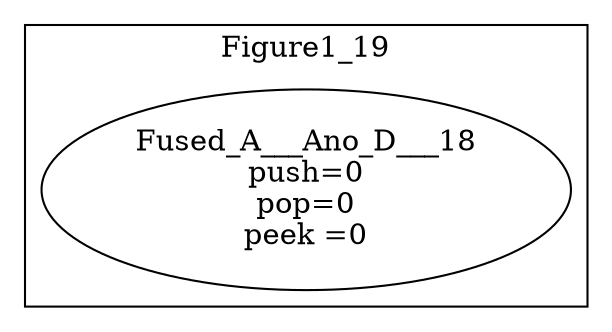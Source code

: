 digraph streamit {
subgraph cluster_node1 {
 label="Figure1_19";
node2 [ label="Fused_A___Ano_D___18\npush=0\npop=0\npeek =0" ]
}
}
